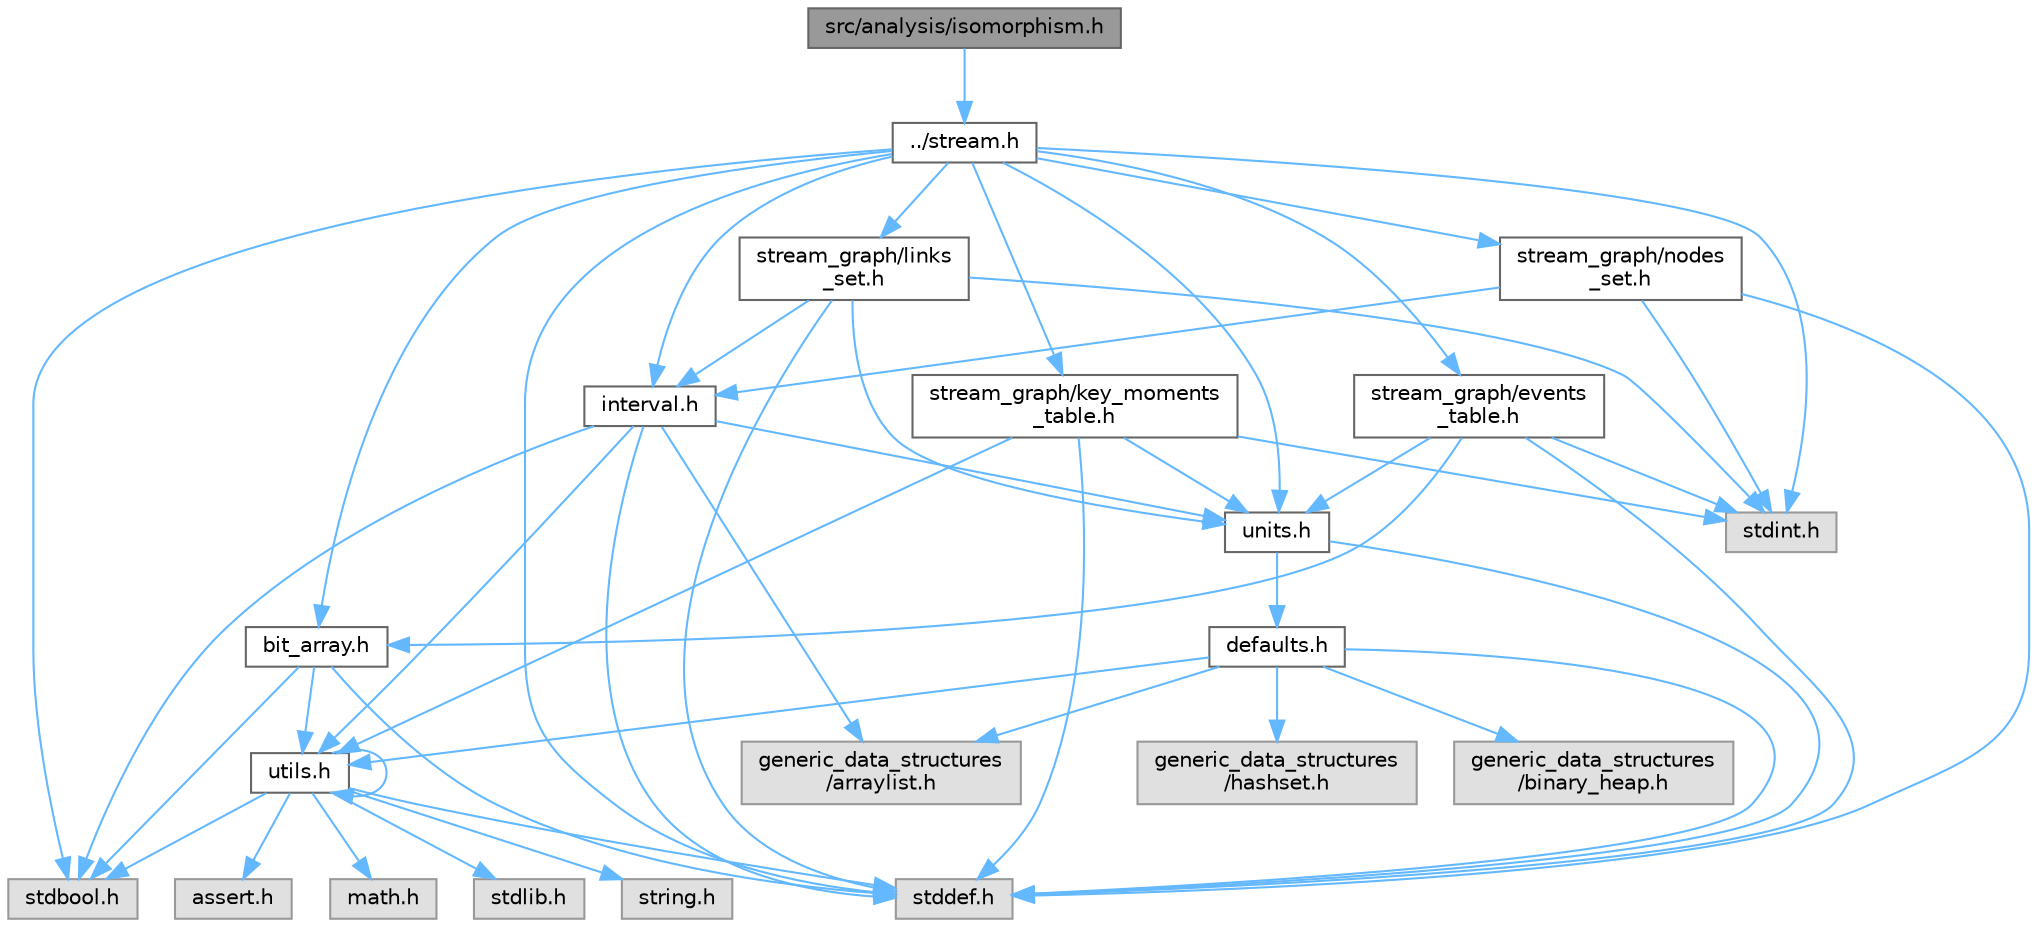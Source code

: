 digraph "src/analysis/isomorphism.h"
{
 // LATEX_PDF_SIZE
  bgcolor="transparent";
  edge [fontname=Helvetica,fontsize=10,labelfontname=Helvetica,labelfontsize=10];
  node [fontname=Helvetica,fontsize=10,shape=box,height=0.2,width=0.4];
  Node1 [id="Node000001",label="src/analysis/isomorphism.h",height=0.2,width=0.4,color="gray40", fillcolor="grey60", style="filled", fontcolor="black",tooltip="Functions to check if two streamgraphs are isomorphic."];
  Node1 -> Node2 [id="edge49_Node000001_Node000002",color="steelblue1",style="solid",tooltip=" "];
  Node2 [id="Node000002",label="../stream.h",height=0.2,width=0.4,color="grey40", fillcolor="white", style="filled",URL="$stream_8h.html",tooltip="Create StreamGraph's and manipulate generic Stream's. A StreamGraph is the main data structure to rep..."];
  Node2 -> Node3 [id="edge50_Node000002_Node000003",color="steelblue1",style="solid",tooltip=" "];
  Node3 [id="Node000003",label="bit_array.h",height=0.2,width=0.4,color="grey40", fillcolor="white", style="filled",URL="$bit__array_8h.html",tooltip="A variable length array of bits and functions to manipulate it."];
  Node3 -> Node4 [id="edge51_Node000003_Node000004",color="steelblue1",style="solid",tooltip=" "];
  Node4 [id="Node000004",label="utils.h",height=0.2,width=0.4,color="grey40", fillcolor="white", style="filled",URL="$utils_8h_source.html",tooltip=" "];
  Node4 -> Node5 [id="edge52_Node000004_Node000005",color="steelblue1",style="solid",tooltip=" "];
  Node5 [id="Node000005",label="assert.h",height=0.2,width=0.4,color="grey60", fillcolor="#E0E0E0", style="filled",tooltip=" "];
  Node4 -> Node6 [id="edge53_Node000004_Node000006",color="steelblue1",style="solid",tooltip=" "];
  Node6 [id="Node000006",label="math.h",height=0.2,width=0.4,color="grey60", fillcolor="#E0E0E0", style="filled",tooltip=" "];
  Node4 -> Node7 [id="edge54_Node000004_Node000007",color="steelblue1",style="solid",tooltip=" "];
  Node7 [id="Node000007",label="stdbool.h",height=0.2,width=0.4,color="grey60", fillcolor="#E0E0E0", style="filled",tooltip=" "];
  Node4 -> Node8 [id="edge55_Node000004_Node000008",color="steelblue1",style="solid",tooltip=" "];
  Node8 [id="Node000008",label="stdlib.h",height=0.2,width=0.4,color="grey60", fillcolor="#E0E0E0", style="filled",tooltip=" "];
  Node4 -> Node4 [id="edge56_Node000004_Node000004",color="steelblue1",style="solid",tooltip=" "];
  Node4 -> Node9 [id="edge57_Node000004_Node000009",color="steelblue1",style="solid",tooltip=" "];
  Node9 [id="Node000009",label="stddef.h",height=0.2,width=0.4,color="grey60", fillcolor="#E0E0E0", style="filled",tooltip=" "];
  Node4 -> Node10 [id="edge58_Node000004_Node000010",color="steelblue1",style="solid",tooltip=" "];
  Node10 [id="Node000010",label="string.h",height=0.2,width=0.4,color="grey60", fillcolor="#E0E0E0", style="filled",tooltip=" "];
  Node3 -> Node7 [id="edge59_Node000003_Node000007",color="steelblue1",style="solid",tooltip=" "];
  Node3 -> Node9 [id="edge60_Node000003_Node000009",color="steelblue1",style="solid",tooltip=" "];
  Node2 -> Node11 [id="edge61_Node000002_Node000011",color="steelblue1",style="solid",tooltip=" "];
  Node11 [id="Node000011",label="interval.h",height=0.2,width=0.4,color="grey40", fillcolor="white", style="filled",URL="$interval_8h_source.html",tooltip=" "];
  Node11 -> Node12 [id="edge62_Node000011_Node000012",color="steelblue1",style="solid",tooltip=" "];
  Node12 [id="Node000012",label="generic_data_structures\l/arraylist.h",height=0.2,width=0.4,color="grey60", fillcolor="#E0E0E0", style="filled",tooltip=" "];
  Node11 -> Node13 [id="edge63_Node000011_Node000013",color="steelblue1",style="solid",tooltip=" "];
  Node13 [id="Node000013",label="units.h",height=0.2,width=0.4,color="grey40", fillcolor="white", style="filled",URL="$units_8h_source.html",tooltip=" "];
  Node13 -> Node14 [id="edge64_Node000013_Node000014",color="steelblue1",style="solid",tooltip=" "];
  Node14 [id="Node000014",label="defaults.h",height=0.2,width=0.4,color="grey40", fillcolor="white", style="filled",URL="$defaults_8h_source.html",tooltip=" "];
  Node14 -> Node12 [id="edge65_Node000014_Node000012",color="steelblue1",style="solid",tooltip=" "];
  Node14 -> Node15 [id="edge66_Node000014_Node000015",color="steelblue1",style="solid",tooltip=" "];
  Node15 [id="Node000015",label="generic_data_structures\l/binary_heap.h",height=0.2,width=0.4,color="grey60", fillcolor="#E0E0E0", style="filled",tooltip=" "];
  Node14 -> Node16 [id="edge67_Node000014_Node000016",color="steelblue1",style="solid",tooltip=" "];
  Node16 [id="Node000016",label="generic_data_structures\l/hashset.h",height=0.2,width=0.4,color="grey60", fillcolor="#E0E0E0", style="filled",tooltip=" "];
  Node14 -> Node4 [id="edge68_Node000014_Node000004",color="steelblue1",style="solid",tooltip=" "];
  Node14 -> Node9 [id="edge69_Node000014_Node000009",color="steelblue1",style="solid",tooltip=" "];
  Node13 -> Node9 [id="edge70_Node000013_Node000009",color="steelblue1",style="solid",tooltip=" "];
  Node11 -> Node4 [id="edge71_Node000011_Node000004",color="steelblue1",style="solid",tooltip=" "];
  Node11 -> Node7 [id="edge72_Node000011_Node000007",color="steelblue1",style="solid",tooltip=" "];
  Node11 -> Node9 [id="edge73_Node000011_Node000009",color="steelblue1",style="solid",tooltip=" "];
  Node2 -> Node17 [id="edge74_Node000002_Node000017",color="steelblue1",style="solid",tooltip=" "];
  Node17 [id="Node000017",label="stream_graph/events\l_table.h",height=0.2,width=0.4,color="grey40", fillcolor="white", style="filled",URL="$events__table_8h.html",tooltip=" "];
  Node17 -> Node3 [id="edge75_Node000017_Node000003",color="steelblue1",style="solid",tooltip=" "];
  Node17 -> Node13 [id="edge76_Node000017_Node000013",color="steelblue1",style="solid",tooltip=" "];
  Node17 -> Node9 [id="edge77_Node000017_Node000009",color="steelblue1",style="solid",tooltip=" "];
  Node17 -> Node18 [id="edge78_Node000017_Node000018",color="steelblue1",style="solid",tooltip=" "];
  Node18 [id="Node000018",label="stdint.h",height=0.2,width=0.4,color="grey60", fillcolor="#E0E0E0", style="filled",tooltip=" "];
  Node2 -> Node19 [id="edge79_Node000002_Node000019",color="steelblue1",style="solid",tooltip=" "];
  Node19 [id="Node000019",label="stream_graph/key_moments\l_table.h",height=0.2,width=0.4,color="grey40", fillcolor="white", style="filled",URL="$key__moments__table_8h_source.html",tooltip=" "];
  Node19 -> Node13 [id="edge80_Node000019_Node000013",color="steelblue1",style="solid",tooltip=" "];
  Node19 -> Node4 [id="edge81_Node000019_Node000004",color="steelblue1",style="solid",tooltip=" "];
  Node19 -> Node9 [id="edge82_Node000019_Node000009",color="steelblue1",style="solid",tooltip=" "];
  Node19 -> Node18 [id="edge83_Node000019_Node000018",color="steelblue1",style="solid",tooltip=" "];
  Node2 -> Node20 [id="edge84_Node000002_Node000020",color="steelblue1",style="solid",tooltip=" "];
  Node20 [id="Node000020",label="stream_graph/links\l_set.h",height=0.2,width=0.4,color="grey40", fillcolor="white", style="filled",URL="$links__set_8h_source.html",tooltip=" "];
  Node20 -> Node11 [id="edge85_Node000020_Node000011",color="steelblue1",style="solid",tooltip=" "];
  Node20 -> Node13 [id="edge86_Node000020_Node000013",color="steelblue1",style="solid",tooltip=" "];
  Node20 -> Node9 [id="edge87_Node000020_Node000009",color="steelblue1",style="solid",tooltip=" "];
  Node20 -> Node18 [id="edge88_Node000020_Node000018",color="steelblue1",style="solid",tooltip=" "];
  Node2 -> Node21 [id="edge89_Node000002_Node000021",color="steelblue1",style="solid",tooltip=" "];
  Node21 [id="Node000021",label="stream_graph/nodes\l_set.h",height=0.2,width=0.4,color="grey40", fillcolor="white", style="filled",URL="$nodes__set_8h.html",tooltip="A node and a set of nodes of a StreamGraph."];
  Node21 -> Node11 [id="edge90_Node000021_Node000011",color="steelblue1",style="solid",tooltip=" "];
  Node21 -> Node9 [id="edge91_Node000021_Node000009",color="steelblue1",style="solid",tooltip=" "];
  Node21 -> Node18 [id="edge92_Node000021_Node000018",color="steelblue1",style="solid",tooltip=" "];
  Node2 -> Node13 [id="edge93_Node000002_Node000013",color="steelblue1",style="solid",tooltip=" "];
  Node2 -> Node7 [id="edge94_Node000002_Node000007",color="steelblue1",style="solid",tooltip=" "];
  Node2 -> Node9 [id="edge95_Node000002_Node000009",color="steelblue1",style="solid",tooltip=" "];
  Node2 -> Node18 [id="edge96_Node000002_Node000018",color="steelblue1",style="solid",tooltip=" "];
}

